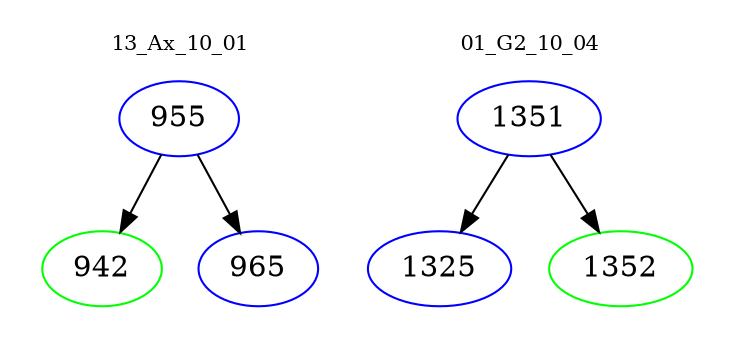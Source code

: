 digraph{
subgraph cluster_0 {
color = white
label = "13_Ax_10_01";
fontsize=10;
T0_955 [label="955", color="blue"]
T0_955 -> T0_942 [color="black"]
T0_942 [label="942", color="green"]
T0_955 -> T0_965 [color="black"]
T0_965 [label="965", color="blue"]
}
subgraph cluster_1 {
color = white
label = "01_G2_10_04";
fontsize=10;
T1_1351 [label="1351", color="blue"]
T1_1351 -> T1_1325 [color="black"]
T1_1325 [label="1325", color="blue"]
T1_1351 -> T1_1352 [color="black"]
T1_1352 [label="1352", color="green"]
}
}
